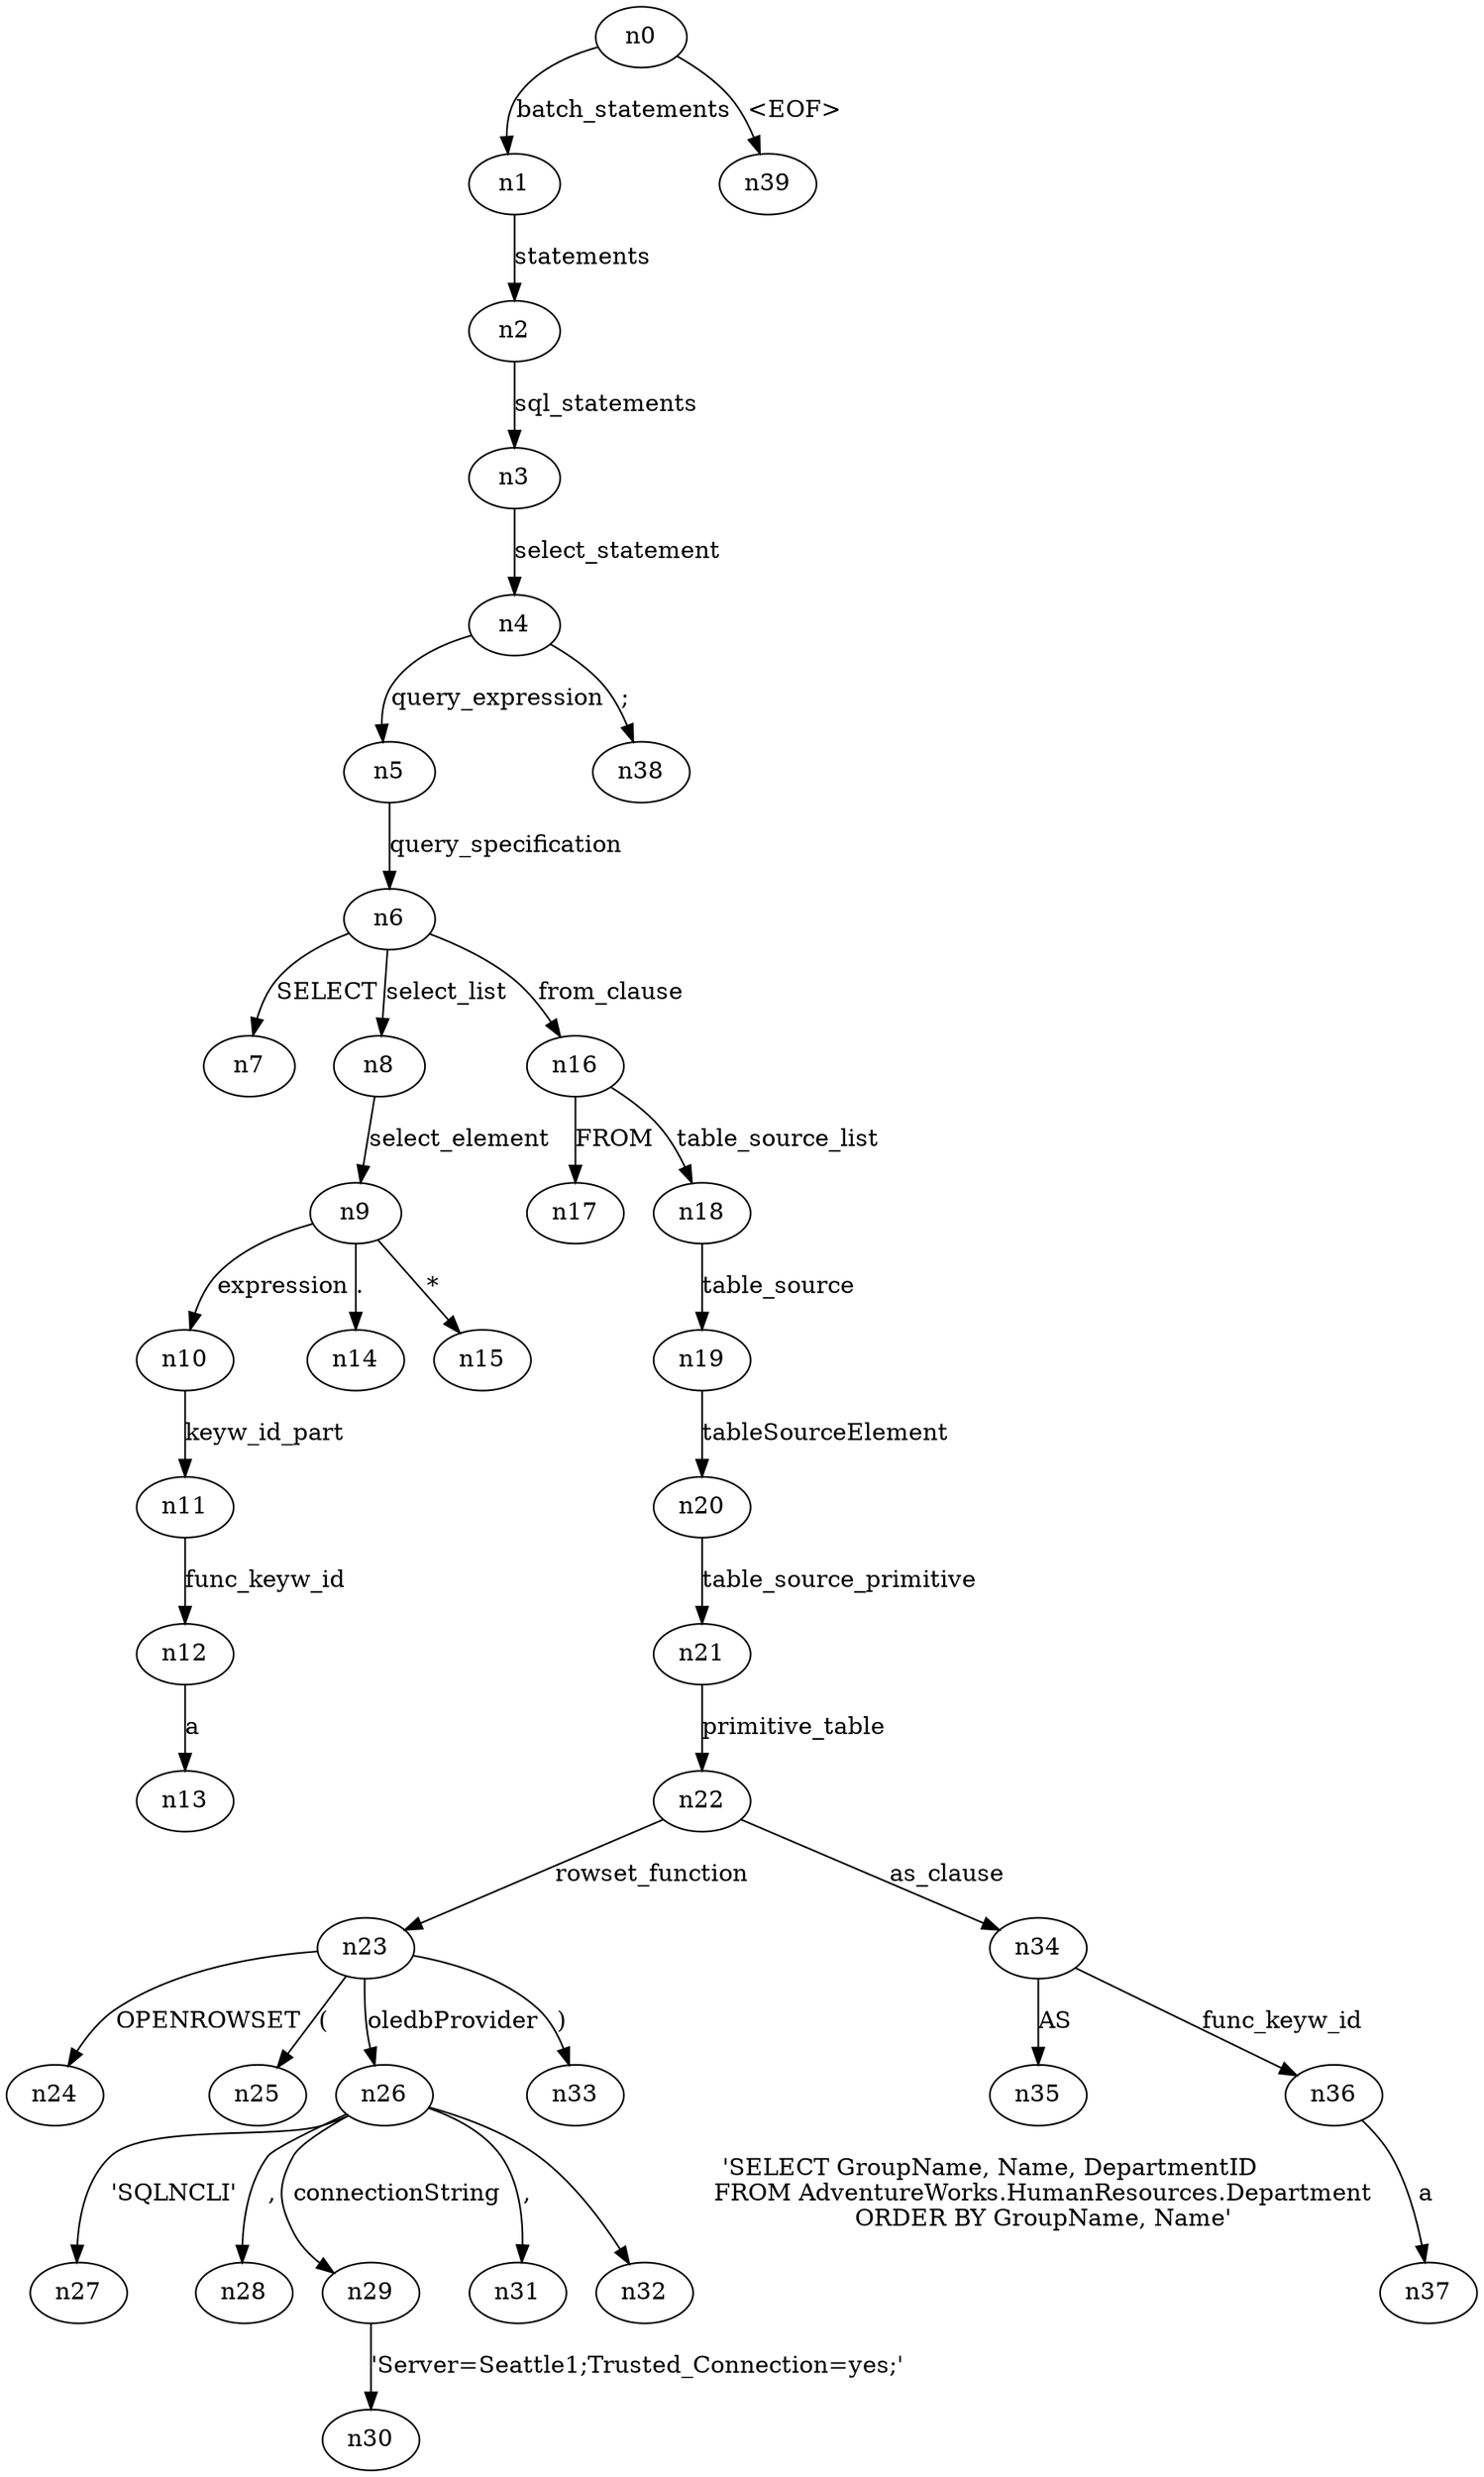 digraph ParseTree {
  n0 -> n1 [label="batch_statements"];
  n1 -> n2 [label="statements"];
  n2 -> n3 [label="sql_statements"];
  n3 -> n4 [label="select_statement"];
  n4 -> n5 [label="query_expression"];
  n5 -> n6 [label="query_specification"];
  n6 -> n7 [label="SELECT"];
  n6 -> n8 [label="select_list"];
  n8 -> n9 [label="select_element"];
  n9 -> n10 [label="expression"];
  n10 -> n11 [label="keyw_id_part"];
  n11 -> n12 [label="func_keyw_id"];
  n12 -> n13 [label="a"];
  n9 -> n14 [label="."];
  n9 -> n15 [label="*"];
  n6 -> n16 [label="from_clause"];
  n16 -> n17 [label="FROM"];
  n16 -> n18 [label="table_source_list"];
  n18 -> n19 [label="table_source"];
  n19 -> n20 [label="tableSourceElement"];
  n20 -> n21 [label="table_source_primitive"];
  n21 -> n22 [label="primitive_table"];
  n22 -> n23 [label="rowset_function"];
  n23 -> n24 [label="OPENROWSET"];
  n23 -> n25 [label="("];
  n23 -> n26 [label="oledbProvider"];
  n26 -> n27 [label="'SQLNCLI'"];
  n26 -> n28 [label=","];
  n26 -> n29 [label="connectionString"];
  n29 -> n30 [label="'Server=Seattle1;Trusted_Connection=yes;'"];
  n26 -> n31 [label=","];
  n26 -> n32 [label="'SELECT GroupName, Name, DepartmentID
	      FROM AdventureWorks.HumanResources.Department
	      ORDER BY GroupName, Name'"];
  n23 -> n33 [label=")"];
  n22 -> n34 [label="as_clause"];
  n34 -> n35 [label="AS"];
  n34 -> n36 [label="func_keyw_id"];
  n36 -> n37 [label="a"];
  n4 -> n38 [label=";"];
  n0 -> n39 [label="<EOF>"];
}